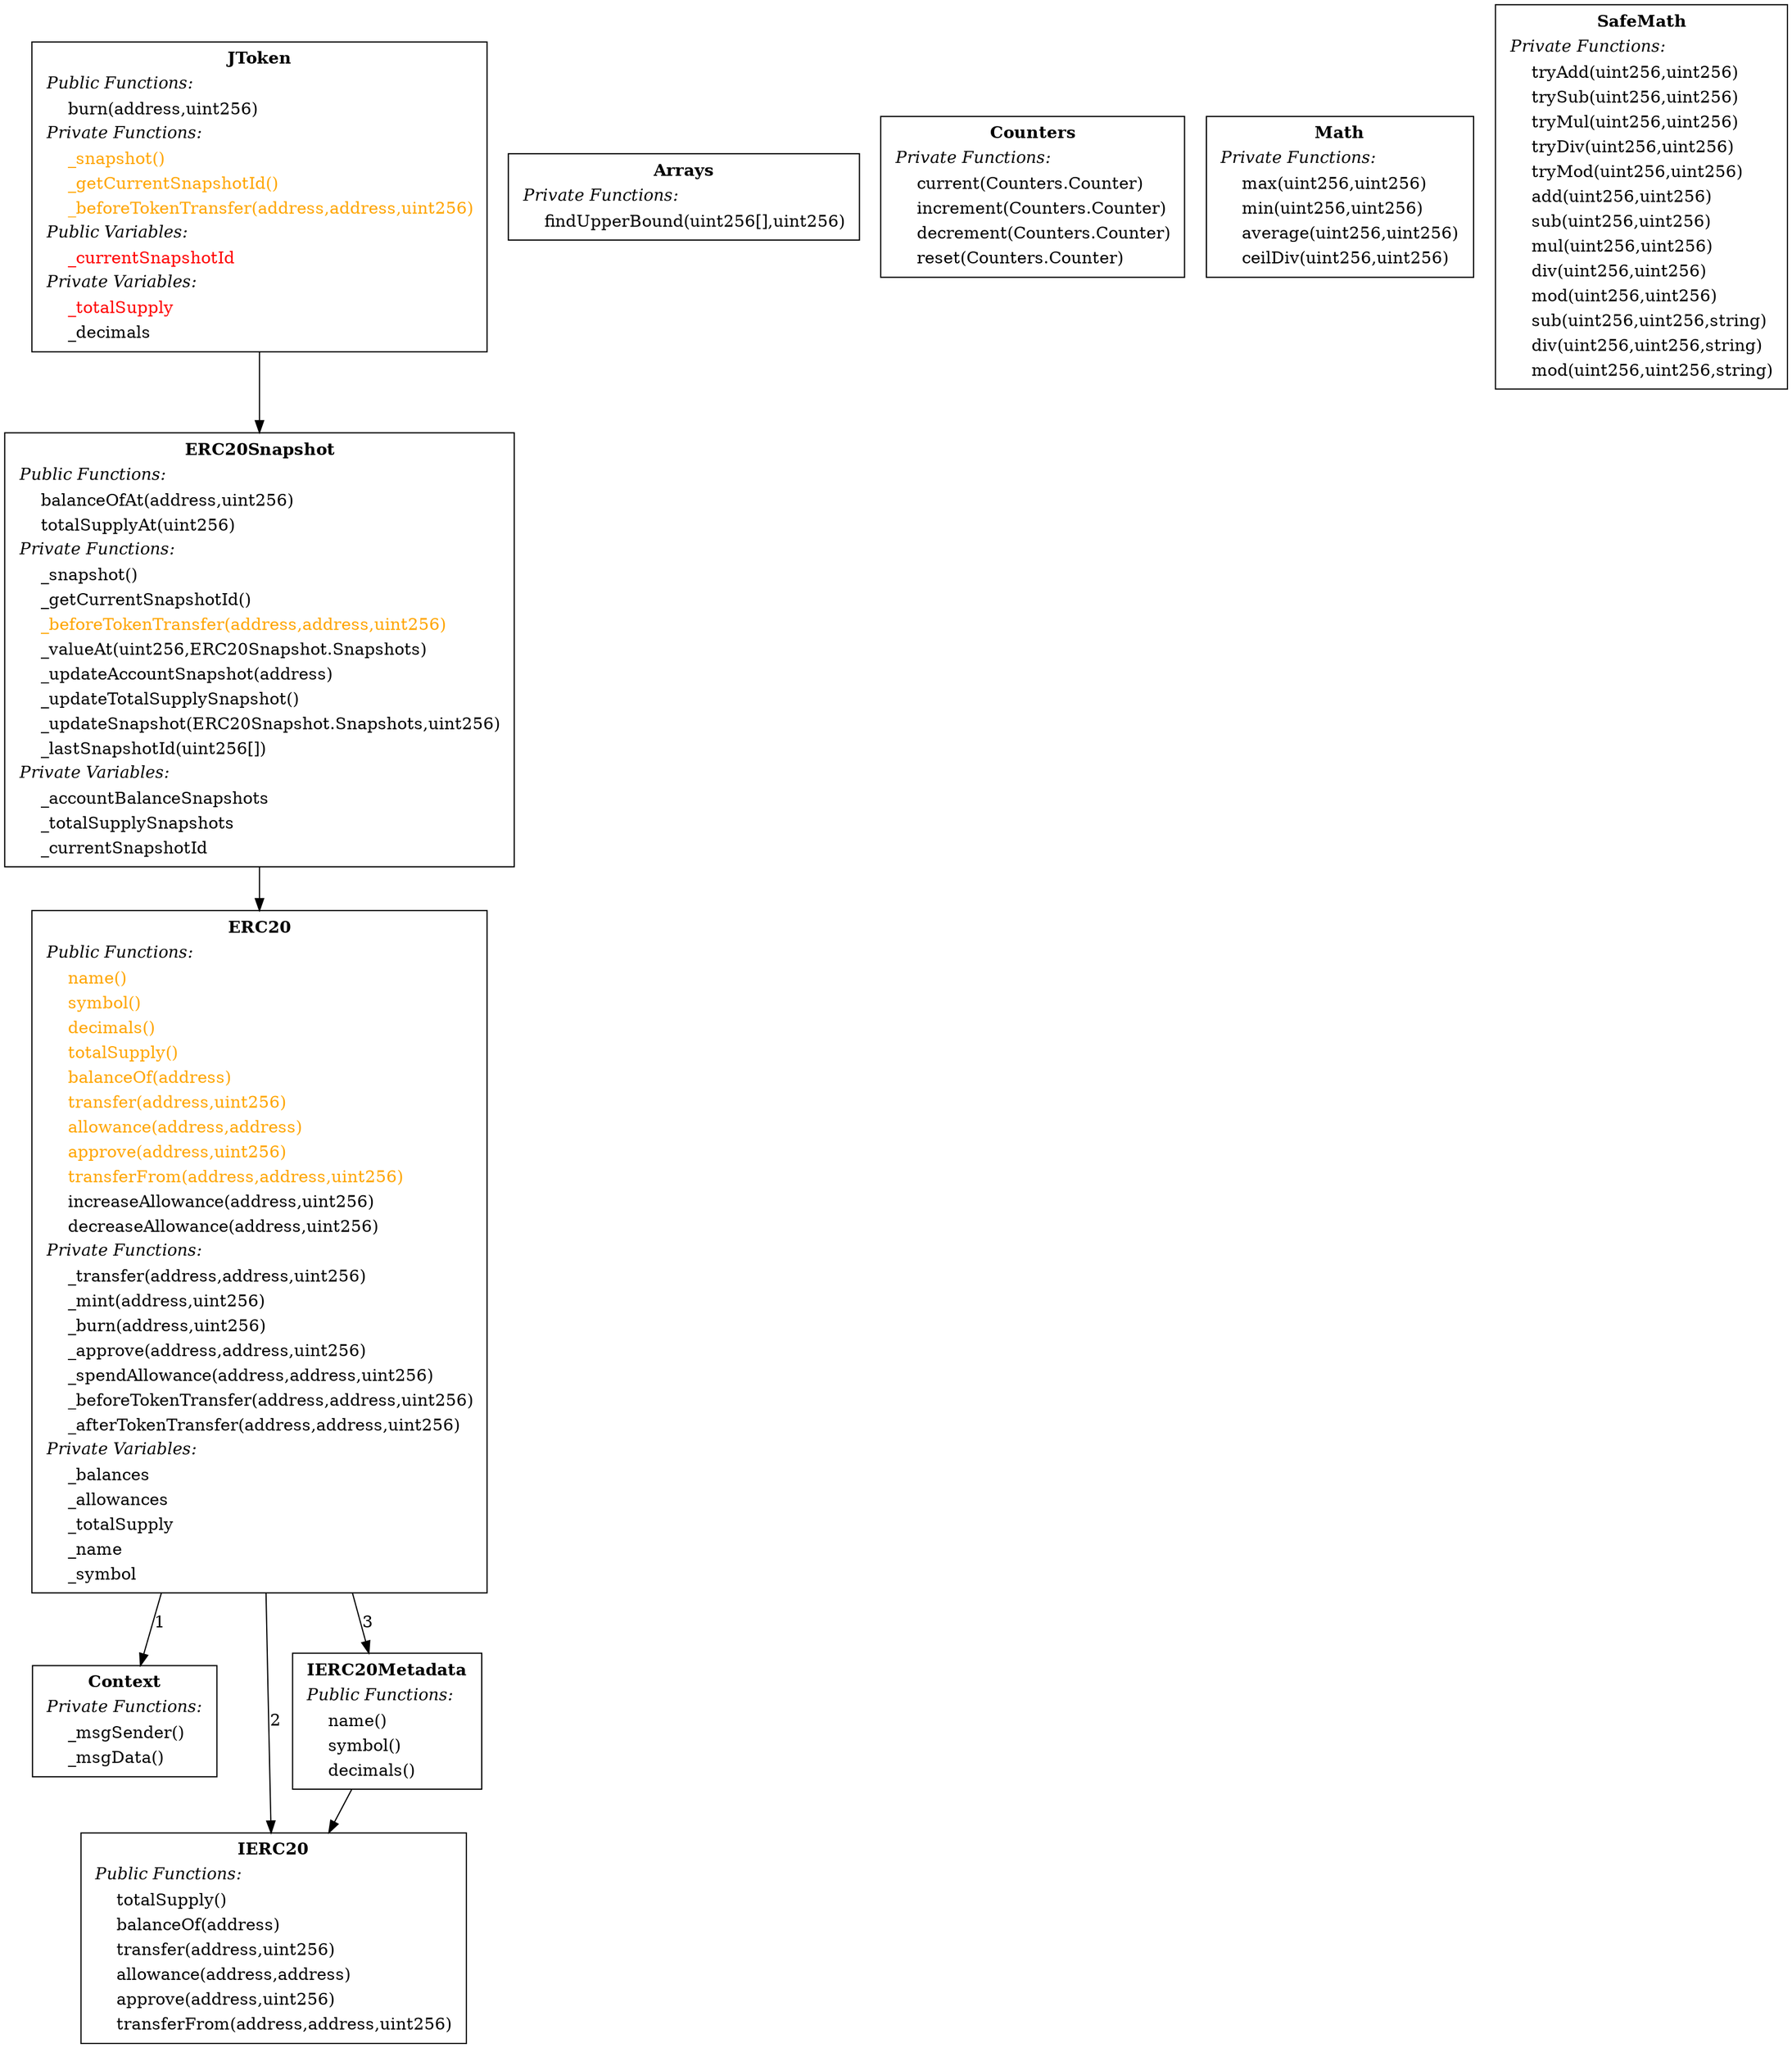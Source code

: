 digraph "" {
ERC20 -> Context [ label="1" ];
ERC20 -> IERC20 [ label="2" ];
ERC20 -> IERC20Metadata [ label="3" ];
ERC20[shape="box"label=< <TABLE border="0"><TR><TD align="center"><B>ERC20</B></TD></TR><TR><TD align="left"><I>Public Functions:</I></TD></TR><TR><TD align="left"><font color="#FFA500">    name()</font></TD></TR><TR><TD align="left"><font color="#FFA500">    symbol()</font></TD></TR><TR><TD align="left"><font color="#FFA500">    decimals()</font></TD></TR><TR><TD align="left"><font color="#FFA500">    totalSupply()</font></TD></TR><TR><TD align="left"><font color="#FFA500">    balanceOf(address)</font></TD></TR><TR><TD align="left"><font color="#FFA500">    transfer(address,uint256)</font></TD></TR><TR><TD align="left"><font color="#FFA500">    allowance(address,address)</font></TD></TR><TR><TD align="left"><font color="#FFA500">    approve(address,uint256)</font></TD></TR><TR><TD align="left"><font color="#FFA500">    transferFrom(address,address,uint256)</font></TD></TR><TR><TD align="left">    increaseAllowance(address,uint256)</TD></TR><TR><TD align="left">    decreaseAllowance(address,uint256)</TD></TR><TR><TD align="left"><I>Private Functions:</I></TD></TR><TR><TD align="left">    _transfer(address,address,uint256)</TD></TR><TR><TD align="left">    _mint(address,uint256)</TD></TR><TR><TD align="left">    _burn(address,uint256)</TD></TR><TR><TD align="left">    _approve(address,address,uint256)</TD></TR><TR><TD align="left">    _spendAllowance(address,address,uint256)</TD></TR><TR><TD align="left">    _beforeTokenTransfer(address,address,uint256)</TD></TR><TR><TD align="left">    _afterTokenTransfer(address,address,uint256)</TD></TR><TR><TD align="left"><I>Private Variables:</I></TD></TR><TR><TD align="left">    _balances</TD></TR><TR><TD align="left">    _allowances</TD></TR><TR><TD align="left">    _totalSupply</TD></TR><TR><TD align="left">    _name</TD></TR><TR><TD align="left">    _symbol</TD></TR></TABLE> >];

IERC20[shape="box"label=< <TABLE border="0"><TR><TD align="center"><B>IERC20</B></TD></TR><TR><TD align="left"><I>Public Functions:</I></TD></TR><TR><TD align="left">    totalSupply()</TD></TR><TR><TD align="left">    balanceOf(address)</TD></TR><TR><TD align="left">    transfer(address,uint256)</TD></TR><TR><TD align="left">    allowance(address,address)</TD></TR><TR><TD align="left">    approve(address,uint256)</TD></TR><TR><TD align="left">    transferFrom(address,address,uint256)</TD></TR></TABLE> >];

ERC20Snapshot -> ERC20;
ERC20Snapshot[shape="box"label=< <TABLE border="0"><TR><TD align="center"><B>ERC20Snapshot</B></TD></TR><TR><TD align="left"><I>Public Functions:</I></TD></TR><TR><TD align="left">    balanceOfAt(address,uint256)</TD></TR><TR><TD align="left">    totalSupplyAt(uint256)</TD></TR><TR><TD align="left"><I>Private Functions:</I></TD></TR><TR><TD align="left">    _snapshot()</TD></TR><TR><TD align="left">    _getCurrentSnapshotId()</TD></TR><TR><TD align="left"><font color="#FFA500">    _beforeTokenTransfer(address,address,uint256)</font></TD></TR><TR><TD align="left">    _valueAt(uint256,ERC20Snapshot.Snapshots)</TD></TR><TR><TD align="left">    _updateAccountSnapshot(address)</TD></TR><TR><TD align="left">    _updateTotalSupplySnapshot()</TD></TR><TR><TD align="left">    _updateSnapshot(ERC20Snapshot.Snapshots,uint256)</TD></TR><TR><TD align="left">    _lastSnapshotId(uint256[])</TD></TR><TR><TD align="left"><I>Private Variables:</I></TD></TR><TR><TD align="left">    _accountBalanceSnapshots</TD></TR><TR><TD align="left">    _totalSupplySnapshots</TD></TR><TR><TD align="left">    _currentSnapshotId</TD></TR></TABLE> >];

IERC20Metadata -> IERC20;
IERC20Metadata[shape="box"label=< <TABLE border="0"><TR><TD align="center"><B>IERC20Metadata</B></TD></TR><TR><TD align="left"><I>Public Functions:</I></TD></TR><TR><TD align="left">    name()</TD></TR><TR><TD align="left">    symbol()</TD></TR><TR><TD align="left">    decimals()</TD></TR></TABLE> >];

Arrays[shape="box"label=< <TABLE border="0"><TR><TD align="center"><B>Arrays</B></TD></TR><TR><TD align="left"><I>Private Functions:</I></TD></TR><TR><TD align="left">    findUpperBound(uint256[],uint256)</TD></TR></TABLE> >];

Context[shape="box"label=< <TABLE border="0"><TR><TD align="center"><B>Context</B></TD></TR><TR><TD align="left"><I>Private Functions:</I></TD></TR><TR><TD align="left">    _msgSender()</TD></TR><TR><TD align="left">    _msgData()</TD></TR></TABLE> >];

Counters[shape="box"label=< <TABLE border="0"><TR><TD align="center"><B>Counters</B></TD></TR><TR><TD align="left"><I>Private Functions:</I></TD></TR><TR><TD align="left">    current(Counters.Counter)</TD></TR><TR><TD align="left">    increment(Counters.Counter)</TD></TR><TR><TD align="left">    decrement(Counters.Counter)</TD></TR><TR><TD align="left">    reset(Counters.Counter)</TD></TR></TABLE> >];

Math[shape="box"label=< <TABLE border="0"><TR><TD align="center"><B>Math</B></TD></TR><TR><TD align="left"><I>Private Functions:</I></TD></TR><TR><TD align="left">    max(uint256,uint256)</TD></TR><TR><TD align="left">    min(uint256,uint256)</TD></TR><TR><TD align="left">    average(uint256,uint256)</TD></TR><TR><TD align="left">    ceilDiv(uint256,uint256)</TD></TR></TABLE> >];

SafeMath[shape="box"label=< <TABLE border="0"><TR><TD align="center"><B>SafeMath</B></TD></TR><TR><TD align="left"><I>Private Functions:</I></TD></TR><TR><TD align="left">    tryAdd(uint256,uint256)</TD></TR><TR><TD align="left">    trySub(uint256,uint256)</TD></TR><TR><TD align="left">    tryMul(uint256,uint256)</TD></TR><TR><TD align="left">    tryDiv(uint256,uint256)</TD></TR><TR><TD align="left">    tryMod(uint256,uint256)</TD></TR><TR><TD align="left">    add(uint256,uint256)</TD></TR><TR><TD align="left">    sub(uint256,uint256)</TD></TR><TR><TD align="left">    mul(uint256,uint256)</TD></TR><TR><TD align="left">    div(uint256,uint256)</TD></TR><TR><TD align="left">    mod(uint256,uint256)</TD></TR><TR><TD align="left">    sub(uint256,uint256,string)</TD></TR><TR><TD align="left">    div(uint256,uint256,string)</TD></TR><TR><TD align="left">    mod(uint256,uint256,string)</TD></TR></TABLE> >];

JToken -> ERC20Snapshot;
JToken[shape="box"label=< <TABLE border="0"><TR><TD align="center"><B>JToken</B></TD></TR><TR><TD align="left"><I>Public Functions:</I></TD></TR><TR><TD align="left">    burn(address,uint256)</TD></TR><TR><TD align="left"><I>Private Functions:</I></TD></TR><TR><TD align="left"><font color="#FFA500">    _snapshot()</font></TD></TR><TR><TD align="left"><font color="#FFA500">    _getCurrentSnapshotId()</font></TD></TR><TR><TD align="left"><font color="#FFA500">    _beforeTokenTransfer(address,address,uint256)</font></TD></TR><TR><TD align="left"><I>Public Variables:</I></TD></TR><TR><TD align="left"><font color="red">    _currentSnapshotId</font></TD></TR><TR><TD align="left"><I>Private Variables:</I></TD></TR><TR><TD align="left"><font color="red">    _totalSupply</font></TD></TR><TR><TD align="left">    _decimals</TD></TR></TABLE> >];

}